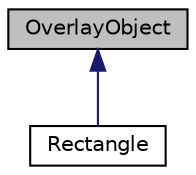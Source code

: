 digraph "OverlayObject"
{
  edge [fontname="Helvetica",fontsize="10",labelfontname="Helvetica",labelfontsize="10"];
  node [fontname="Helvetica",fontsize="10",shape=record];
  Node0 [label="OverlayObject",height=0.2,width=0.4,color="black", fillcolor="grey75", style="filled", fontcolor="black"];
  Node0 -> Node1 [dir="back",color="midnightblue",fontsize="10",style="solid",fontname="Helvetica"];
  Node1 [label="Rectangle",height=0.2,width=0.4,color="black", fillcolor="white", style="filled",URL="$classRectangle.html",tooltip="A rectangle that&#39;s drawn on top of the video bitmap. "];
}
